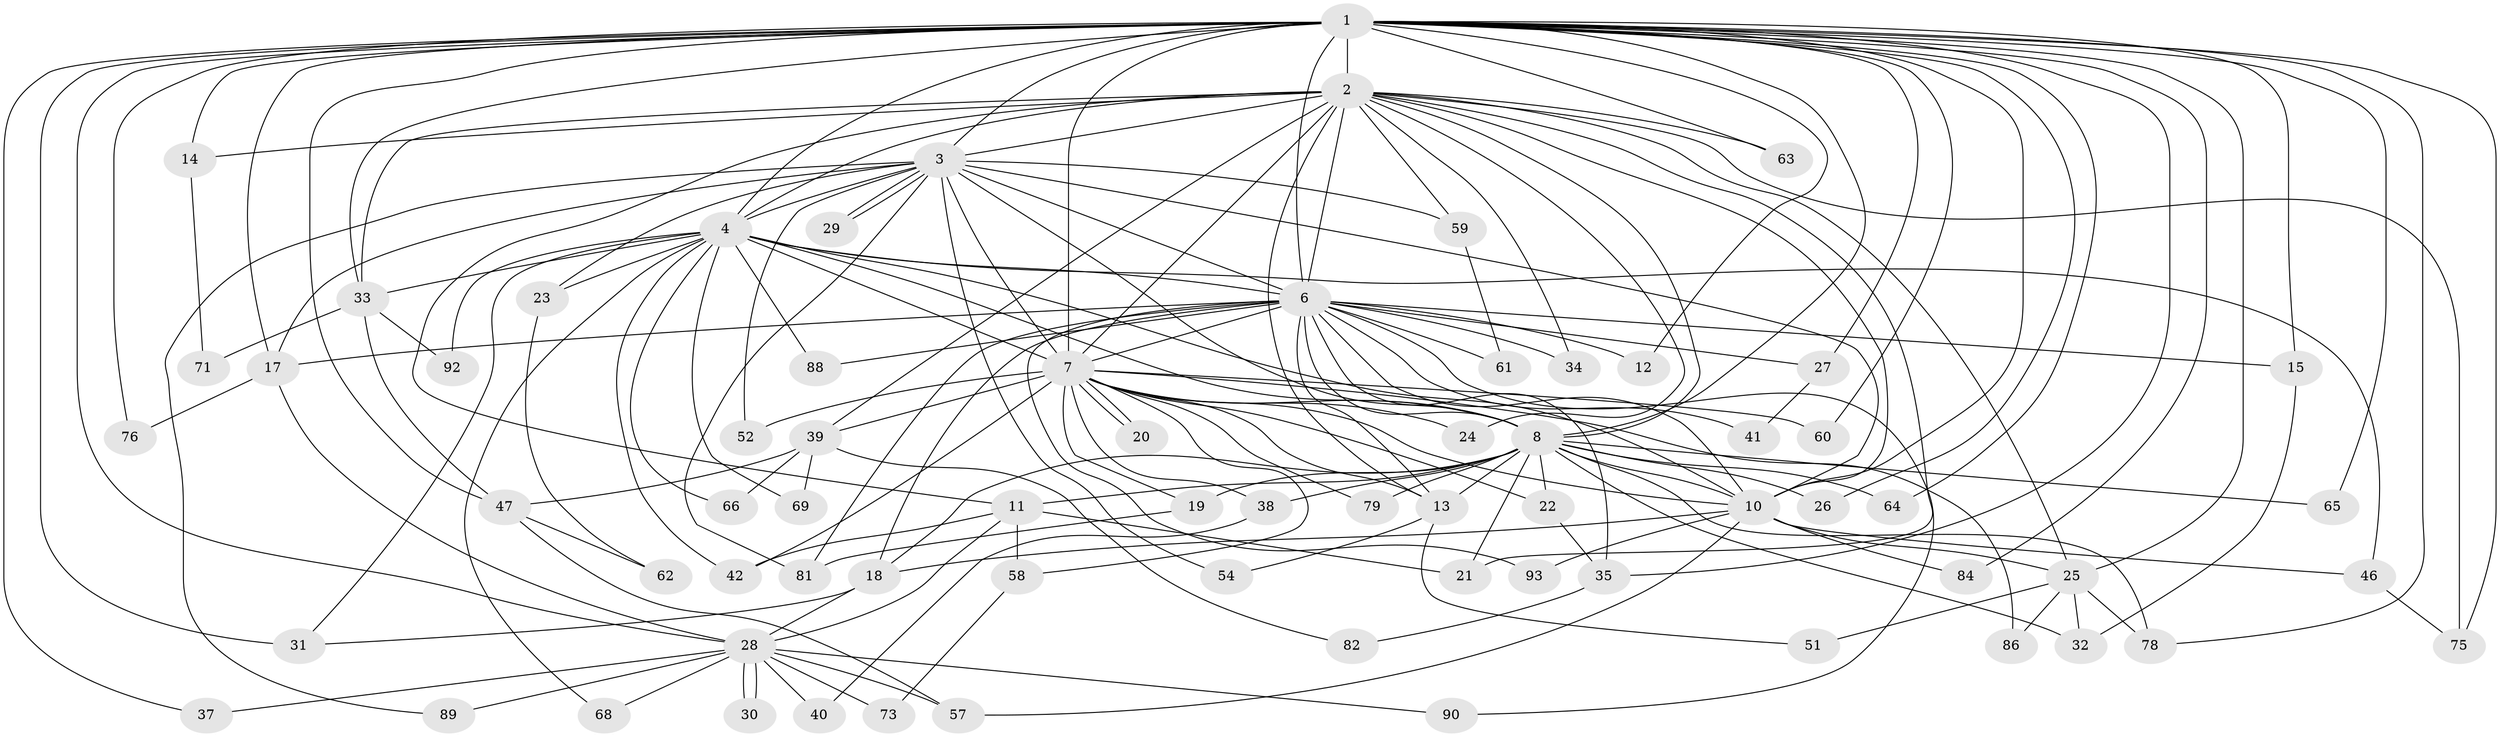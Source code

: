 // Generated by graph-tools (version 1.1) at 2025/51/02/27/25 19:51:44]
// undirected, 70 vertices, 170 edges
graph export_dot {
graph [start="1"]
  node [color=gray90,style=filled];
  1 [super="+5"];
  2 [super="+9"];
  3 [super="+87"];
  4;
  6 [super="+48"];
  7 [super="+16"];
  8 [super="+44"];
  10 [super="+36"];
  11 [super="+45"];
  12;
  13 [super="+43"];
  14;
  15;
  17 [super="+94"];
  18 [super="+49"];
  19;
  20;
  21;
  22;
  23;
  24;
  25 [super="+56"];
  26;
  27;
  28 [super="+50"];
  29;
  30;
  31 [super="+53"];
  32;
  33 [super="+67"];
  34;
  35 [super="+83"];
  37;
  38;
  39 [super="+77"];
  40;
  41;
  42 [super="+72"];
  46;
  47 [super="+55"];
  51;
  52;
  54;
  57 [super="+70"];
  58;
  59;
  60;
  61;
  62;
  63;
  64 [super="+74"];
  65;
  66;
  68;
  69;
  71;
  73;
  75 [super="+80"];
  76;
  78 [super="+85"];
  79;
  81 [super="+91"];
  82;
  84;
  86;
  88;
  89;
  90;
  92;
  93;
  1 -- 2 [weight=4];
  1 -- 3 [weight=2];
  1 -- 4 [weight=2];
  1 -- 6 [weight=2];
  1 -- 7 [weight=2];
  1 -- 8 [weight=2];
  1 -- 10 [weight=2];
  1 -- 14;
  1 -- 15;
  1 -- 17;
  1 -- 25;
  1 -- 26;
  1 -- 27;
  1 -- 31;
  1 -- 33;
  1 -- 47;
  1 -- 63;
  1 -- 65;
  1 -- 75;
  1 -- 84;
  1 -- 64 [weight=2];
  1 -- 12;
  1 -- 76;
  1 -- 78;
  1 -- 35;
  1 -- 37;
  1 -- 60;
  1 -- 28;
  2 -- 3 [weight=2];
  2 -- 4 [weight=2];
  2 -- 6 [weight=2];
  2 -- 7 [weight=2];
  2 -- 8 [weight=2];
  2 -- 10 [weight=2];
  2 -- 13;
  2 -- 14;
  2 -- 21;
  2 -- 24;
  2 -- 25;
  2 -- 34;
  2 -- 39 [weight=2];
  2 -- 59;
  2 -- 63;
  2 -- 11;
  2 -- 33;
  2 -- 75;
  3 -- 4;
  3 -- 6;
  3 -- 7;
  3 -- 8;
  3 -- 10;
  3 -- 23;
  3 -- 29;
  3 -- 29;
  3 -- 52;
  3 -- 54;
  3 -- 59;
  3 -- 89;
  3 -- 81;
  3 -- 17;
  4 -- 6;
  4 -- 7;
  4 -- 8;
  4 -- 10;
  4 -- 23;
  4 -- 31;
  4 -- 33;
  4 -- 42;
  4 -- 46;
  4 -- 66;
  4 -- 68;
  4 -- 69;
  4 -- 88;
  4 -- 92;
  6 -- 7;
  6 -- 8;
  6 -- 10;
  6 -- 12;
  6 -- 13;
  6 -- 15;
  6 -- 17;
  6 -- 27;
  6 -- 34;
  6 -- 41;
  6 -- 61;
  6 -- 81;
  6 -- 88;
  6 -- 90;
  6 -- 93;
  6 -- 18 [weight=2];
  6 -- 35;
  7 -- 8 [weight=2];
  7 -- 10;
  7 -- 20;
  7 -- 20;
  7 -- 22;
  7 -- 24;
  7 -- 38;
  7 -- 39;
  7 -- 42;
  7 -- 52;
  7 -- 58;
  7 -- 60;
  7 -- 79;
  7 -- 86;
  7 -- 19;
  7 -- 13;
  8 -- 10;
  8 -- 11;
  8 -- 18;
  8 -- 19;
  8 -- 21;
  8 -- 22;
  8 -- 26;
  8 -- 32;
  8 -- 38;
  8 -- 64;
  8 -- 65;
  8 -- 79;
  8 -- 13;
  8 -- 78;
  10 -- 18;
  10 -- 46;
  10 -- 57;
  10 -- 84;
  10 -- 93;
  10 -- 25;
  11 -- 28;
  11 -- 58;
  11 -- 21;
  11 -- 42;
  13 -- 51;
  13 -- 54;
  14 -- 71;
  15 -- 32;
  17 -- 76;
  17 -- 28;
  18 -- 28;
  18 -- 31;
  19 -- 81;
  22 -- 35;
  23 -- 62;
  25 -- 51;
  25 -- 78;
  25 -- 32;
  25 -- 86;
  27 -- 41;
  28 -- 30;
  28 -- 30;
  28 -- 37;
  28 -- 40;
  28 -- 57;
  28 -- 68;
  28 -- 73;
  28 -- 89;
  28 -- 90;
  33 -- 71;
  33 -- 92;
  33 -- 47;
  35 -- 82;
  38 -- 40;
  39 -- 47;
  39 -- 66;
  39 -- 69;
  39 -- 82;
  46 -- 75;
  47 -- 62;
  47 -- 57;
  58 -- 73;
  59 -- 61;
}
